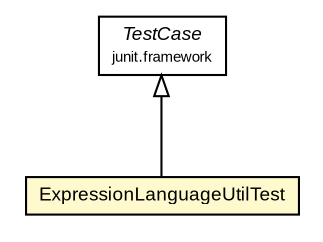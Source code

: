 #!/usr/local/bin/dot
#
# Class diagram 
# Generated by UMLGraph version R5_6 (http://www.umlgraph.org/)
#

digraph G {
	edge [fontname="arial",fontsize=10,labelfontname="arial",labelfontsize=10];
	node [fontname="arial",fontsize=10,shape=plaintext];
	nodesep=0.25;
	ranksep=0.5;
	// org.settings4j.util.ExpressionLanguageUtilTest
	c655 [label=<<table title="org.settings4j.util.ExpressionLanguageUtilTest" border="0" cellborder="1" cellspacing="0" cellpadding="2" port="p" bgcolor="lemonChiffon" href="./ExpressionLanguageUtilTest.html">
		<tr><td><table border="0" cellspacing="0" cellpadding="1">
<tr><td align="center" balign="center"> ExpressionLanguageUtilTest </td></tr>
		</table></td></tr>
		</table>>, URL="./ExpressionLanguageUtilTest.html", fontname="arial", fontcolor="black", fontsize=9.0];
	//org.settings4j.util.ExpressionLanguageUtilTest extends junit.framework.TestCase
	c658:p -> c655:p [dir=back,arrowtail=empty];
	// junit.framework.TestCase
	c658 [label=<<table title="junit.framework.TestCase" border="0" cellborder="1" cellspacing="0" cellpadding="2" port="p" href="http://api.dpml.net/junit/3.8.1/junit/framework/TestCase.html">
		<tr><td><table border="0" cellspacing="0" cellpadding="1">
<tr><td align="center" balign="center"><font face="arial italic"> TestCase </font></td></tr>
<tr><td align="center" balign="center"><font point-size="7.0"> junit.framework </font></td></tr>
		</table></td></tr>
		</table>>, URL="http://api.dpml.net/junit/3.8.1/junit/framework/TestCase.html", fontname="arial", fontcolor="black", fontsize=9.0];
}

